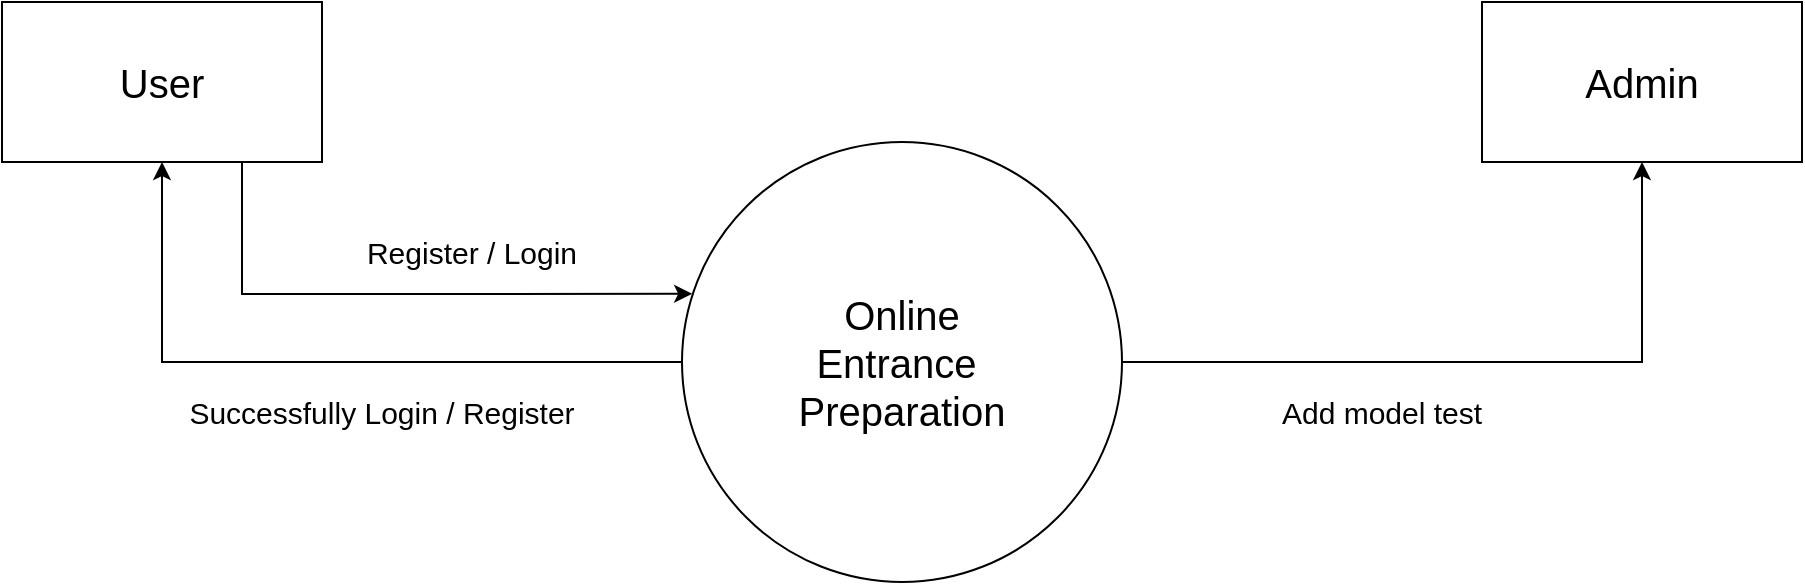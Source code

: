 <mxfile version="21.2.1" type="device">
  <diagram name="Page-1" id="VcUktaGffmm4VJHGm6J6">
    <mxGraphModel dx="1634" dy="726" grid="1" gridSize="10" guides="1" tooltips="1" connect="1" arrows="1" fold="1" page="0" pageScale="1" pageWidth="850" pageHeight="1100" math="0" shadow="0">
      <root>
        <mxCell id="0" />
        <mxCell id="1" parent="0" />
        <mxCell id="m4T8zVkG21rNKowWo_u2-1" value="&lt;font style=&quot;font-size: 20px;&quot;&gt;Online&lt;br&gt;Entrance&amp;nbsp;&lt;br&gt;Preparation&lt;/font&gt;" style="ellipse;whiteSpace=wrap;html=1;aspect=fixed;" vertex="1" parent="1">
          <mxGeometry x="280" y="110" width="220" height="220" as="geometry" />
        </mxCell>
        <mxCell id="m4T8zVkG21rNKowWo_u2-2" value="&lt;font style=&quot;font-size: 20px;&quot;&gt;User&lt;/font&gt;" style="rounded=0;whiteSpace=wrap;html=1;" vertex="1" parent="1">
          <mxGeometry x="-60" y="40" width="160" height="80" as="geometry" />
        </mxCell>
        <mxCell id="m4T8zVkG21rNKowWo_u2-3" value="&lt;font style=&quot;font-size: 20px;&quot;&gt;Admin&lt;/font&gt;" style="rounded=0;whiteSpace=wrap;html=1;" vertex="1" parent="1">
          <mxGeometry x="680" y="40" width="160" height="80" as="geometry" />
        </mxCell>
        <mxCell id="m4T8zVkG21rNKowWo_u2-4" value="" style="endArrow=classic;html=1;rounded=0;entryX=0.5;entryY=1;entryDx=0;entryDy=0;exitX=0;exitY=0.5;exitDx=0;exitDy=0;" edge="1" parent="1" source="m4T8zVkG21rNKowWo_u2-1" target="m4T8zVkG21rNKowWo_u2-2">
          <mxGeometry width="50" height="50" relative="1" as="geometry">
            <mxPoint x="20" y="300" as="sourcePoint" />
            <mxPoint x="370" y="280" as="targetPoint" />
            <Array as="points">
              <mxPoint x="20" y="220" />
            </Array>
          </mxGeometry>
        </mxCell>
        <mxCell id="m4T8zVkG21rNKowWo_u2-6" value="" style="endArrow=classic;html=1;rounded=0;entryX=0.5;entryY=1;entryDx=0;entryDy=0;exitX=1;exitY=0.5;exitDx=0;exitDy=0;" edge="1" parent="1" source="m4T8zVkG21rNKowWo_u2-1" target="m4T8zVkG21rNKowWo_u2-3">
          <mxGeometry width="50" height="50" relative="1" as="geometry">
            <mxPoint x="590" y="260" as="sourcePoint" />
            <mxPoint x="640" y="210" as="targetPoint" />
            <Array as="points">
              <mxPoint x="760" y="220" />
            </Array>
          </mxGeometry>
        </mxCell>
        <mxCell id="m4T8zVkG21rNKowWo_u2-7" value="" style="endArrow=classic;html=1;rounded=0;exitX=0.75;exitY=1;exitDx=0;exitDy=0;entryX=0.023;entryY=0.345;entryDx=0;entryDy=0;entryPerimeter=0;" edge="1" parent="1" source="m4T8zVkG21rNKowWo_u2-2" target="m4T8zVkG21rNKowWo_u2-1">
          <mxGeometry width="50" height="50" relative="1" as="geometry">
            <mxPoint x="110" y="240" as="sourcePoint" />
            <mxPoint x="160" y="190" as="targetPoint" />
            <Array as="points">
              <mxPoint x="60" y="186" />
            </Array>
          </mxGeometry>
        </mxCell>
        <mxCell id="m4T8zVkG21rNKowWo_u2-8" value="&lt;font style=&quot;font-size: 15px;&quot;&gt;Register / Login&lt;/font&gt;" style="text;html=1;strokeColor=none;fillColor=none;align=center;verticalAlign=middle;whiteSpace=wrap;rounded=0;" vertex="1" parent="1">
          <mxGeometry x="120" y="150" width="110" height="30" as="geometry" />
        </mxCell>
        <mxCell id="m4T8zVkG21rNKowWo_u2-10" value="&lt;font style=&quot;font-size: 15px;&quot;&gt;Successfully Login / Register&lt;/font&gt;" style="text;html=1;strokeColor=none;fillColor=none;align=center;verticalAlign=middle;whiteSpace=wrap;rounded=0;" vertex="1" parent="1">
          <mxGeometry x="30" y="230" width="200" height="30" as="geometry" />
        </mxCell>
        <mxCell id="m4T8zVkG21rNKowWo_u2-11" value="&lt;font style=&quot;font-size: 15px;&quot;&gt;Add model test&lt;/font&gt;" style="text;html=1;strokeColor=none;fillColor=none;align=center;verticalAlign=middle;whiteSpace=wrap;rounded=0;" vertex="1" parent="1">
          <mxGeometry x="530" y="230" width="200" height="30" as="geometry" />
        </mxCell>
      </root>
    </mxGraphModel>
  </diagram>
</mxfile>
